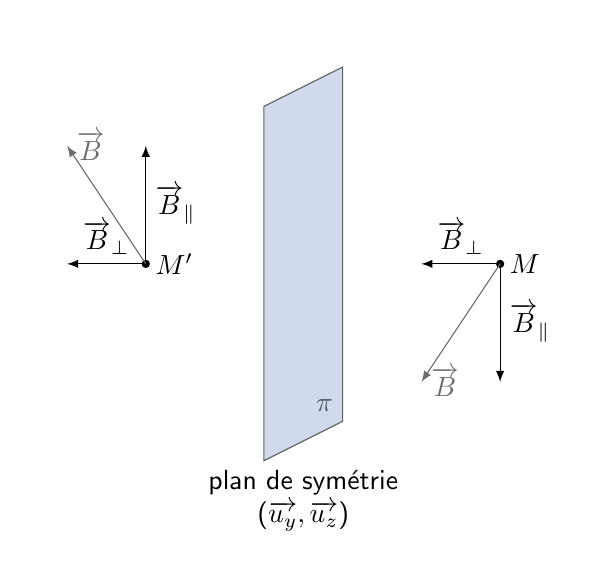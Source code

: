 \begin{tikzpicture}[
  >=latex, %
  mark coordinate/.style={inner sep=0pt,outer sep=0pt,minimum size=3pt,
    fill=black,circle}]
  \clip (-3,3) rectangle (4,-3.5);
  \sf
  % Colors
  \definecolor{red}{RGB}{221,42,43}
  \definecolor{green}{RGB}{132,184,24}
  \definecolor{blue}{RGB}{0,51,153}
  \definecolor{orange}{RGB}{192,128,64}
  \definecolor{gray}{RGB}{107,108,110}

  \draw[fill=blue!30,opacity=0.6] (0,2) -- (1,2.5) -- (1,-2) node[above left] {$\pi$} -- (0,-2.5) -- cycle;
  \draw[] (0.5,-2.5) node[below, text width=3cm, align=center]{plan de symétrie ($\overrightarrow{u_y},\overrightarrow{u_z}$)};

  \begin{scope}[yshift=0.5cm]
    \draw[black,->] (3,-0.5) node[mark coordinate] {} node[right] {$M$} -- (2,-0.5) node[midway, above] {$\overrightarrow{B}_\perp$};
    \draw[black,->] (3,-0.5) -- (3,-2.0) node[midway, right] {$\overrightarrow{B}_\parallel$};
    \draw[gray,->] (3,-0.5) -- (2,-2.0) node[right] {$\overrightarrow{B}$};
  \end{scope}

  \begin{scope}[yshift=0.5cm, xshift=-4.5cm]
    \draw[black,->] (3,-0.5) node[mark coordinate] {} node[right] {$M'$} -- (2,-0.5) node[midway, above] {$\overrightarrow{B}_\perp$};
    \draw[black,->] (3,-0.5) -- (3,1.0) node[midway, right] {$\overrightarrow{B}_\parallel$};
    \draw[gray,->] (3,-0.5) -- (2,1.0) node[right] {$\overrightarrow{B}$};
  \end{scope}

\end{tikzpicture}%

%% Configure (x)emacs for this file ...
%% Local Variables:
%% mode: latex
%% End:
